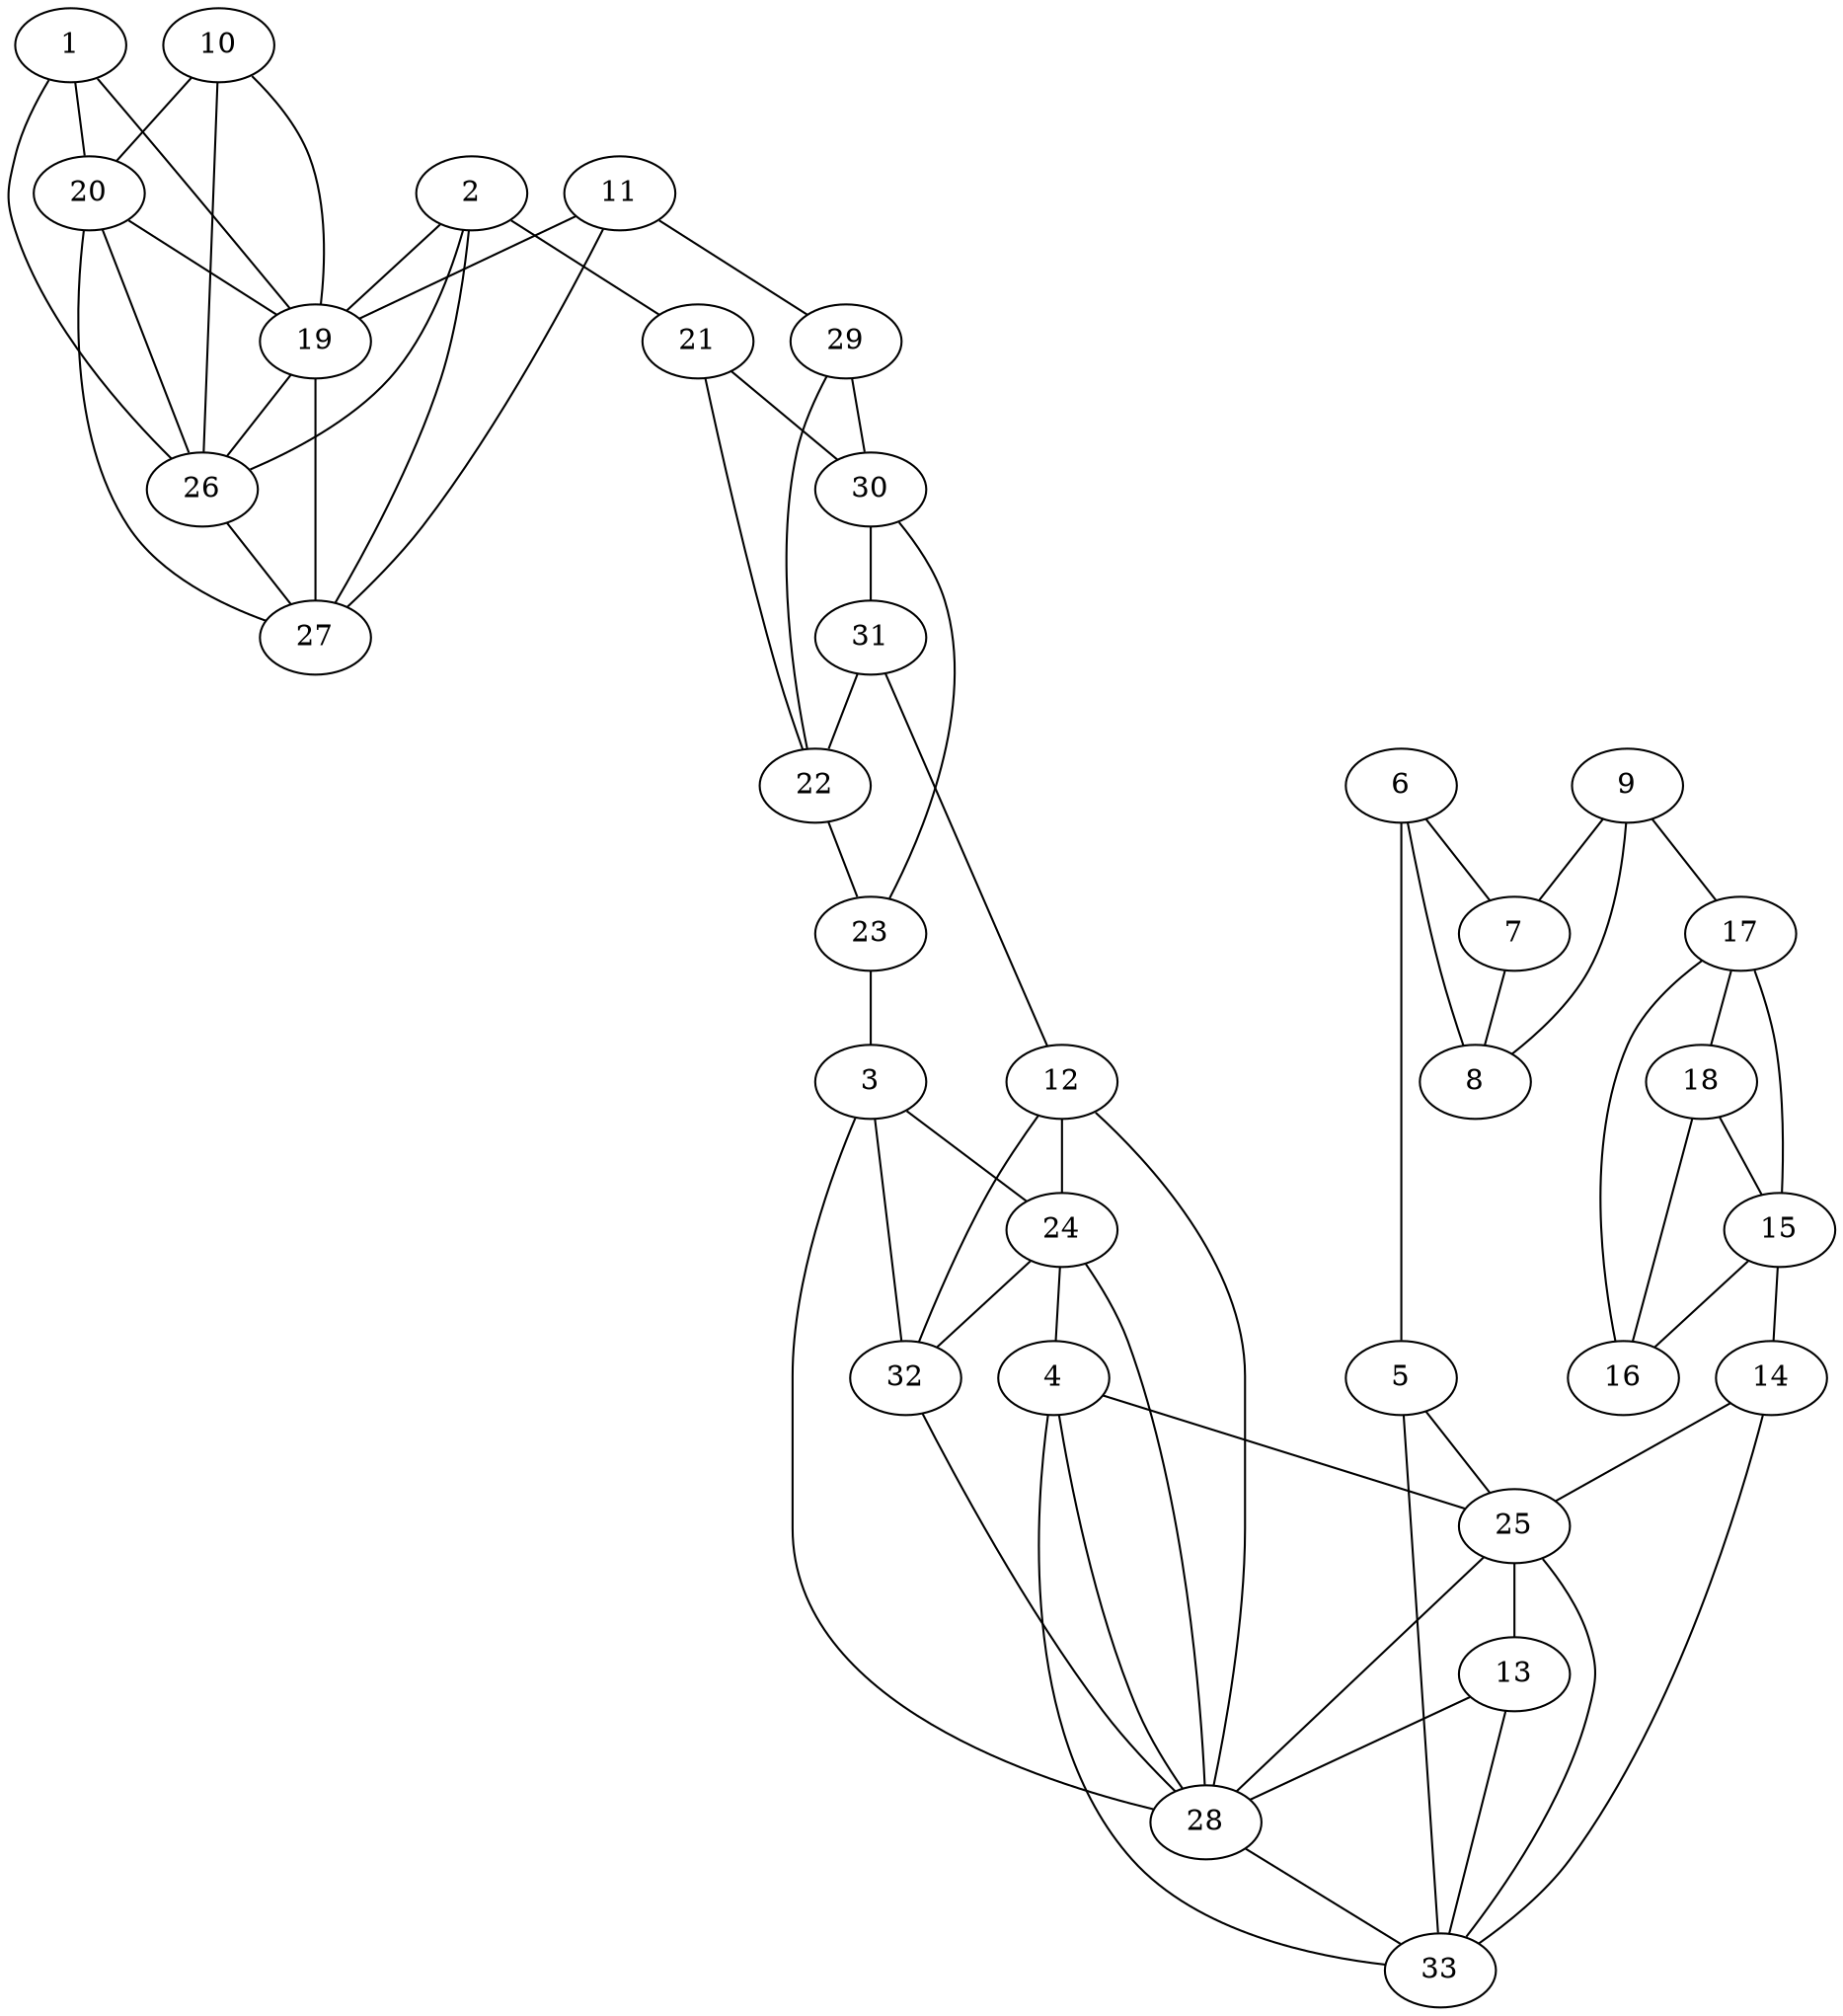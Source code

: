 graph pdb1bss {
	1	 [aaLength=14,
		sequence=RSDLINALYDENQK,
		type=0];
	19	 [aaLength=3,
		sequence=IIS,
		type=1];
	1 -- 19	 [distance0="29.11673",
		frequency=1,
		type0=2];
	20	 [aaLength=25,
		sequence=NALYDENQKYDVCGIISAEGKIYPL,
		type=1];
	1 -- 20	 [distance0="22.62264",
		frequency=1,
		type0=1];
	26	 [aaLength=3,
		sequence=IIS,
		type=1];
	1 -- 26	 [distance0="29.11673",
		frequency=1,
		type0=3];
	2	 [aaLength=24,
		sequence=TKVLSTIFELFSRPIINKIAEKHG,
		type=0];
	2 -- 19	 [distance0="16.01949",
		frequency=1,
		type0=2];
	21	 [aaLength=3,
		sequence=VEE,
		type=1];
	2 -- 21	 [distance0="2.0",
		frequency=1,
		type0=4];
	2 -- 26	 [distance0="16.01949",
		frequency=1,
		type0=3];
	27	 [aaLength=4,
		sequence=IYPL,
		type=1];
	2 -- 27	 [distance0="10.47016",
		frequency=1,
		type0=1];
	3	 [aaLength=3,
		sequence=FDQ,
		type=0];
	24	 [aaLength=12,
		sequence=IAHWIIGYVYTR,
		type=1];
	3 -- 24	 [distance0="24.17104",
		distance1="1.0",
		frequency=2,
		type0=1,
		type1=4];
	28	 [aaLength=3,
		sequence=YNI,
		type=1];
	3 -- 28	 [distance0="35.27377",
		frequency=1,
		type0=3];
	32	 [aaLength=13,
		sequence=IAHWIIGYVYTRV,
		type=1];
	3 -- 32	 [distance0="24.17104",
		frequency=1,
		type0=2];
	4	 [aaLength=5,
		sequence=LNEIP,
		type=0];
	25	 [aaLength=7,
		sequence=KVFLQDK,
		type=1];
	4 -- 25	 [distance0="6.0",
		frequency=1,
		type0=4];
	4 -- 28	 [distance0="19.73678",
		frequency=1,
		type0=2];
	33	 [aaLength=10,
		sequence=KGVKVFLQDK,
		type=1];
	4 -- 33	 [distance0="20.70122",
		frequency=1,
		type0=3];
	5	 [aaLength=4,
		sequence=WVIA,
		type=0];
	5 -- 25	 [distance0="24.70159",
		frequency=1,
		type0=1];
	5 -- 33	 [distance0="25.7132",
		frequency=1,
		type0=2];
	6	 [aaLength=8,
		sequence=YKDFVEGK,
		type=0];
	6 -- 5	 [distance0="25.75366",
		frequency=1,
		type0=2];
	8	 [aaLength=9,
		sequence=SQLRNDKYN,
		type=0];
	6 -- 8	 [distance0="31.9058",
		frequency=1,
		type0=3];
	7	 [aaLength=11,
		sequence=EDEFLDYWRNY,
		type=0];
	6 -- 7	 [distance0="23.74313",
		distance1="5.0",
		frequency=2,
		type0=1,
		type1=4];
	7 -- 8	 [distance0="15.19412",
		distance1="3.0",
		frequency=2,
		type0=1,
		type1=4];
	9	 [aaLength=11,
		sequence=ISEYRNWIYRG,
		type=0];
	9 -- 8	 [distance0="15.96379",
		frequency=1,
		type0=1];
	9 -- 7	 [distance0="25.76695",
		frequency=1,
		type0=2];
	17	 [aaLength=6,
		sequence=SQLRND,
		type=0];
	9 -- 17	 [distance0="38.49453",
		frequency=1,
		type0=3];
	10	 [aaLength=10,
		sequence=LRSDLINALY,
		type=0];
	10 -- 19	 [distance0="35.61375",
		frequency=1,
		type0=2];
	10 -- 20	 [distance0="30.07223",
		frequency=1,
		type0=1];
	10 -- 26	 [distance0="35.61375",
		distance1="10.0",
		frequency=2,
		type0=3,
		type1=4];
	11	 [aaLength=23,
		sequence=KVLSTIFELFSRPIINKIAEKHG,
		type=0];
	11 -- 19	 [distance0="22.48683",
		frequency=1,
		type0=3];
	11 -- 27	 [distance0="18.56495",
		frequency=1,
		type0=1];
	29	 [aaLength=3,
		sequence=VEE,
		type=1];
	11 -- 29	 [distance0="2.0",
		frequency=1,
		type0=4];
	12	 [aaLength=3,
		sequence=FDQ,
		type=0];
	12 -- 24	 [distance0="17.53915",
		frequency=1,
		type0=1];
	12 -- 28	 [distance0="31.10662",
		frequency=1,
		type0=3];
	12 -- 32	 [distance0="17.53915",
		distance1="1.0",
		frequency=2,
		type0=2,
		type1=4];
	13	 [aaLength=6,
		sequence=ELNEIP,
		type=0];
	13 -- 28	 [distance0="8.143683",
		frequency=1,
		type0=1];
	13 -- 33	 [distance0="11.45948",
		distance1="3.0",
		frequency=2,
		type0=2,
		type1=4];
	14	 [aaLength=4,
		sequence=WVIA,
		type=0];
	14 -- 25	 [distance0="22.05491",
		frequency=1,
		type0=1];
	14 -- 33	 [distance0="23.1823",
		frequency=1,
		type0=2];
	15	 [aaLength=8,
		sequence=YKDFVEGK,
		type=0];
	15 -- 14	 [distance0="23.73202",
		frequency=1,
		type0=2];
	16	 [aaLength=11,
		sequence=EDEFLDYWRNY,
		type=0];
	15 -- 16	 [distance0="16.89003",
		distance1="5.0",
		frequency=2,
		type0=1,
		type1=4];
	15 -- 17	 [distance0="34.87222",
		frequency=1,
		type0=3];
	16 -- 17	 [distance0="25.19767",
		distance1="3.0",
		frequency=2,
		type0=2,
		type1=4];
	18	 [aaLength=11,
		sequence=ISEYRNWIYRG,
		type=0];
	17 -- 18	 [distance0="21.48145",
		distance1="4.0",
		frequency=2,
		type0=1,
		type1=4];
	18 -- 15	 [distance0="37.18532",
		frequency=1,
		type0=3];
	18 -- 16	 [distance0="26.86703",
		frequency=1,
		type0=2];
	19 -- 26	 [distance0="0.0",
		frequency=1,
		type0=1];
	20 -- 19	 [distance0="14.0",
		distance1="0.0",
		frequency=2,
		type0=1,
		type1=5];
	20 -- 26	 [distance0="14.0",
		frequency=1,
		type0=2];
	20 -- 27	 [distance0="21.0",
		frequency=1,
		type0=3];
	22	 [aaLength=4,
		sequence=TLYK,
		type=1];
	21 -- 22	 [distance0="13.0",
		distance1="10.0",
		frequency=2,
		type0=2,
		type1=4];
	30	 [aaLength=4,
		sequence=TLYK,
		type=1];
	21 -- 30	 [distance0="13.0",
		frequency=1,
		type0=3];
	23	 [aaLength=11,
		sequence=IAIDIKATYTN,
		type=1];
	22 -- 23	 [distance0="11.0",
		distance1="7.0",
		frequency=2,
		type0=2,
		type1=4];
	23 -- 3	 [distance0="27.0",
		frequency=1,
		type0=4];
	24 -- 4	 [distance0="15.0",
		frequency=1,
		type0=4];
	24 -- 28	 [distance0="22.0",
		frequency=1,
		type0=3];
	24 -- 32	 [distance0="0.0",
		frequency=1,
		type0=1];
	25 -- 13	 [distance0="13.93986",
		frequency=1,
		type0=2];
	25 -- 28	 [distance0="16.0",
		frequency=1,
		type0=3];
	25 -- 33	 [distance0="3.0",
		frequency=1,
		type0=1];
	26 -- 27	 [distance0="7.0",
		distance1="4.0",
		frequency=2,
		type0=2,
		type1=4];
	27 -- 19	 [distance0="7.0",
		frequency=1,
		type0=1];
	28 -- 33	 [distance0="13.0",
		frequency=1,
		type0=2];
	29 -- 22	 [distance0="13.0",
		frequency=1,
		type0=2];
	29 -- 30	 [distance0="13.0",
		distance1="10.0",
		frequency=2,
		type0=3,
		type1=4];
	30 -- 23	 [distance0="11.0",
		frequency=1,
		type0=2];
	31	 [aaLength=11,
		sequence=IAIDIKATYTN,
		type=1];
	30 -- 31	 [distance0="11.0",
		distance1="7.0",
		frequency=2,
		type0=3,
		type1=4];
	31 -- 12	 [distance0="27.0",
		frequency=1,
		type0=4];
	31 -- 22	 [distance0="11.0",
		frequency=1,
		type0=2];
	32 -- 28	 [distance0="22.0",
		distance1="9.0",
		frequency=2,
		type0=3,
		type1=4];
}
